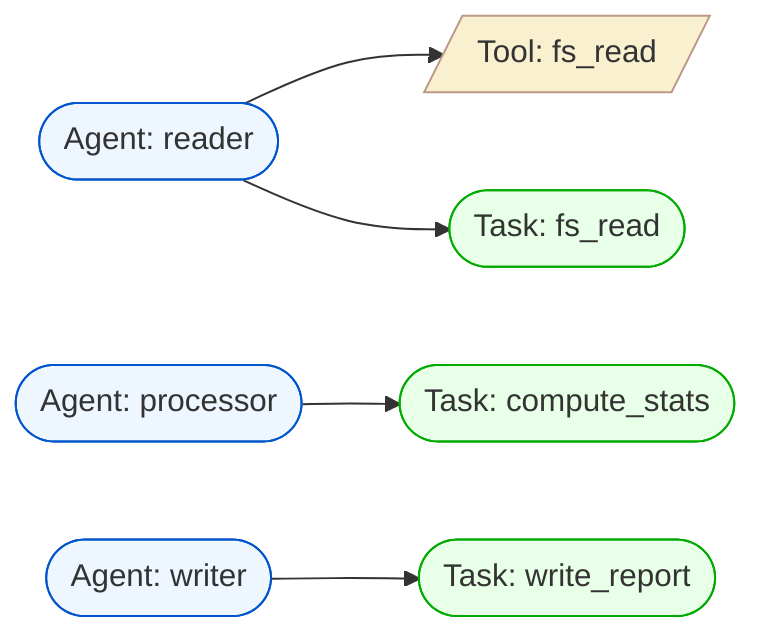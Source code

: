 flowchart LR
  reader(["Agent: reader"])
  class reader agent;
  processor(["Agent: processor"])
  class processor agent;
  writer(["Agent: writer"])
  class writer agent;
  classDef agent fill:#eef7ff,stroke:#05c;
  classDef tool fill:#f9f0d0,stroke:#b98;
  classDef task fill:#e8ffe8,stroke:#0a0;
  tool_reader_fs_read[/"Tool: fs_read"/]
  class tool_reader_fs_read tool;
  reader --> tool_reader_fs_read
  task_reader_fs_read(["Task: fs_read"])
  class task_reader_fs_read task;
  reader --> task_reader_fs_read
  task_processor_compute_stats(["Task: compute_stats"])
  class task_processor_compute_stats task;
  processor --> task_processor_compute_stats
  task_writer_write_report(["Task: write_report"])
  class task_writer_write_report task;
  writer --> task_writer_write_report
